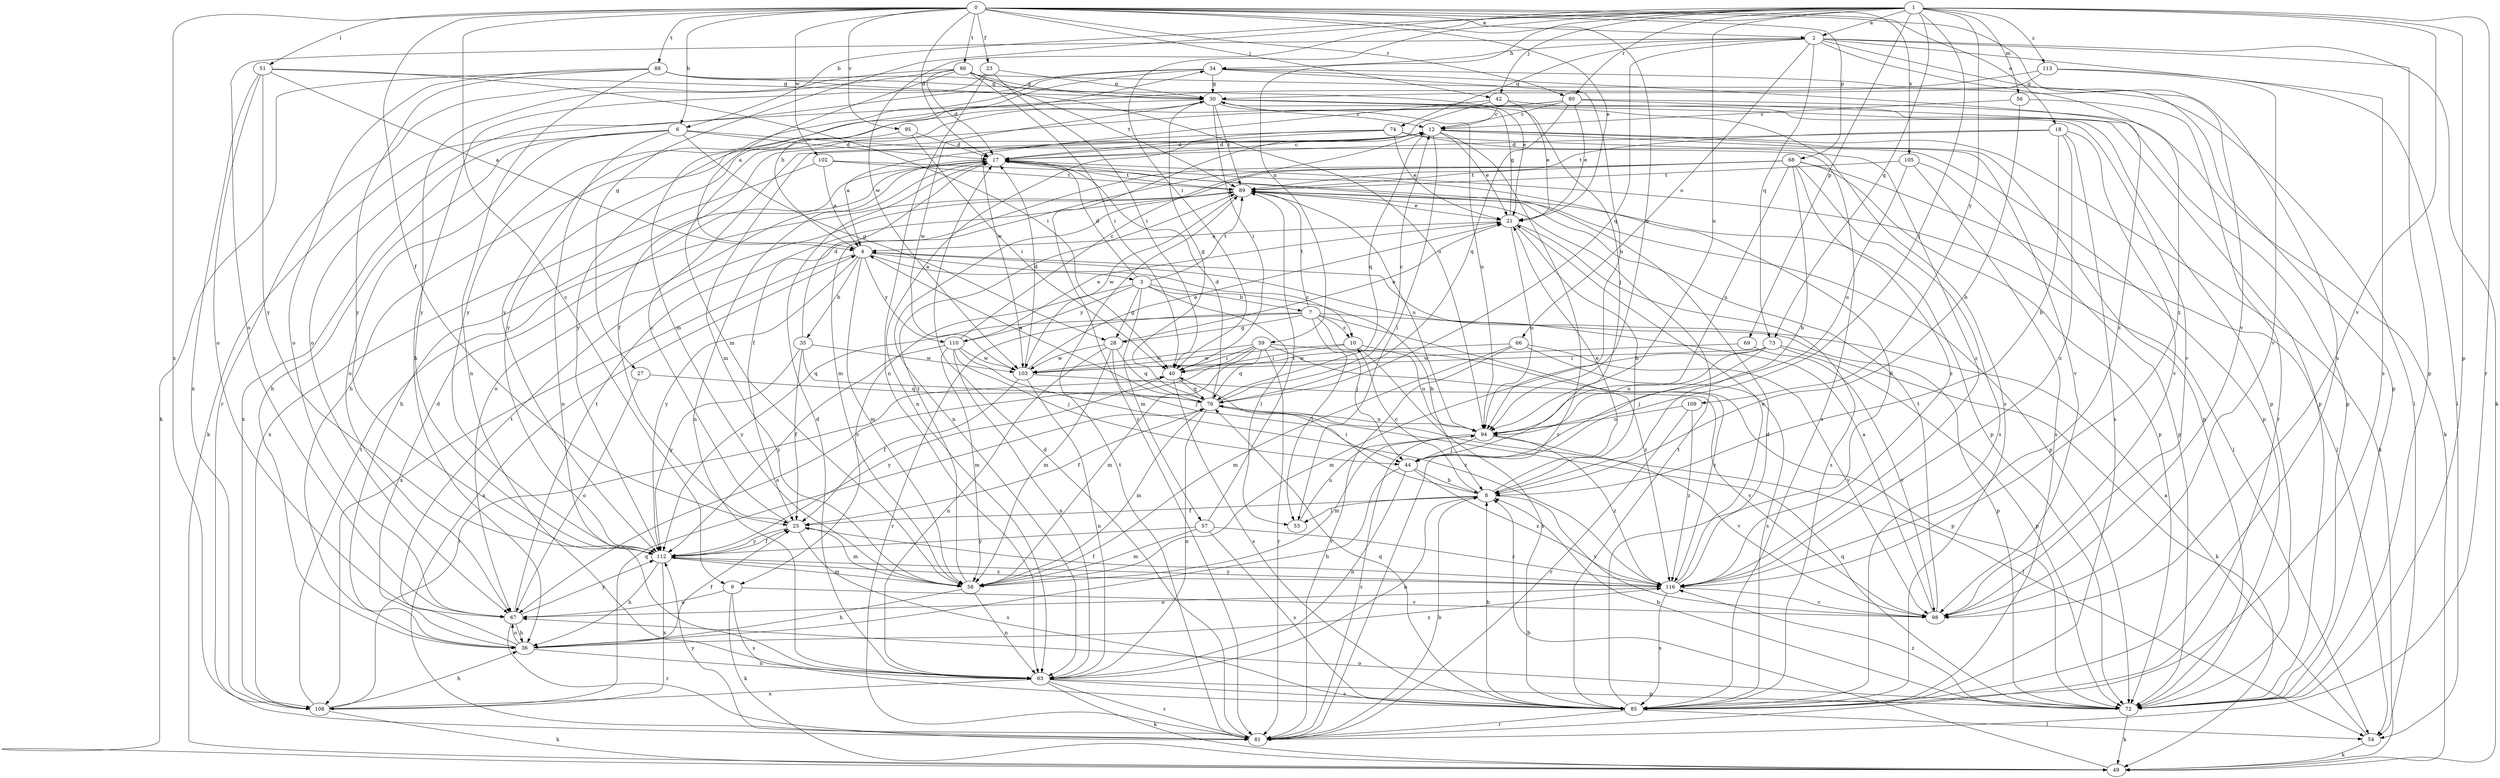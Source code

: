 strict digraph  {
0;
1;
2;
3;
4;
6;
7;
8;
9;
10;
12;
17;
18;
21;
23;
25;
27;
28;
30;
34;
35;
36;
40;
42;
44;
49;
51;
53;
54;
56;
57;
58;
59;
63;
66;
67;
68;
69;
72;
73;
74;
76;
80;
81;
85;
86;
88;
89;
94;
95;
98;
102;
103;
105;
108;
109;
110;
112;
113;
116;
0 -> 2  [label=a];
0 -> 6  [label=b];
0 -> 9  [label=c];
0 -> 17  [label=d];
0 -> 18  [label=e];
0 -> 21  [label=e];
0 -> 23  [label=f];
0 -> 25  [label=f];
0 -> 42  [label=j];
0 -> 51  [label=l];
0 -> 68  [label=p];
0 -> 80  [label=r];
0 -> 85  [label=s];
0 -> 86  [label=t];
0 -> 88  [label=t];
0 -> 94  [label=u];
0 -> 95  [label=v];
0 -> 102  [label=w];
0 -> 105  [label=x];
0 -> 108  [label=x];
1 -> 2  [label=a];
1 -> 6  [label=b];
1 -> 27  [label=g];
1 -> 40  [label=i];
1 -> 42  [label=j];
1 -> 44  [label=j];
1 -> 56  [label=m];
1 -> 59  [label=n];
1 -> 69  [label=p];
1 -> 72  [label=p];
1 -> 73  [label=q];
1 -> 80  [label=r];
1 -> 81  [label=r];
1 -> 94  [label=u];
1 -> 98  [label=v];
1 -> 103  [label=w];
1 -> 109  [label=y];
1 -> 113  [label=z];
2 -> 34  [label=h];
2 -> 49  [label=k];
2 -> 66  [label=o];
2 -> 67  [label=o];
2 -> 72  [label=p];
2 -> 73  [label=q];
2 -> 74  [label=q];
2 -> 76  [label=q];
2 -> 85  [label=s];
2 -> 98  [label=v];
2 -> 116  [label=z];
3 -> 7  [label=b];
3 -> 8  [label=b];
3 -> 9  [label=c];
3 -> 17  [label=d];
3 -> 28  [label=g];
3 -> 53  [label=l];
3 -> 57  [label=m];
3 -> 89  [label=t];
3 -> 110  [label=y];
4 -> 3  [label=a];
4 -> 10  [label=c];
4 -> 34  [label=h];
4 -> 35  [label=h];
4 -> 58  [label=m];
4 -> 108  [label=x];
4 -> 110  [label=y];
4 -> 112  [label=y];
6 -> 17  [label=d];
6 -> 28  [label=g];
6 -> 36  [label=h];
6 -> 63  [label=n];
6 -> 67  [label=o];
6 -> 85  [label=s];
6 -> 108  [label=x];
7 -> 10  [label=c];
7 -> 28  [label=g];
7 -> 44  [label=j];
7 -> 53  [label=l];
7 -> 72  [label=p];
7 -> 81  [label=r];
7 -> 89  [label=t];
7 -> 112  [label=y];
7 -> 116  [label=z];
8 -> 10  [label=c];
8 -> 21  [label=e];
8 -> 25  [label=f];
8 -> 40  [label=i];
8 -> 53  [label=l];
8 -> 98  [label=v];
9 -> 49  [label=k];
9 -> 67  [label=o];
9 -> 85  [label=s];
9 -> 98  [label=v];
10 -> 40  [label=i];
10 -> 85  [label=s];
10 -> 94  [label=u];
10 -> 103  [label=w];
12 -> 17  [label=d];
12 -> 21  [label=e];
12 -> 25  [label=f];
12 -> 49  [label=k];
12 -> 53  [label=l];
12 -> 58  [label=m];
12 -> 72  [label=p];
12 -> 76  [label=q];
12 -> 81  [label=r];
12 -> 98  [label=v];
17 -> 12  [label=c];
17 -> 36  [label=h];
17 -> 54  [label=l];
17 -> 63  [label=n];
17 -> 67  [label=o];
17 -> 89  [label=t];
18 -> 8  [label=b];
18 -> 17  [label=d];
18 -> 85  [label=s];
18 -> 89  [label=t];
18 -> 98  [label=v];
18 -> 116  [label=z];
21 -> 4  [label=a];
21 -> 8  [label=b];
21 -> 30  [label=g];
21 -> 85  [label=s];
21 -> 94  [label=u];
23 -> 30  [label=g];
23 -> 36  [label=h];
23 -> 40  [label=i];
23 -> 63  [label=n];
25 -> 12  [label=c];
25 -> 58  [label=m];
25 -> 85  [label=s];
25 -> 112  [label=y];
27 -> 67  [label=o];
27 -> 76  [label=q];
28 -> 21  [label=e];
28 -> 44  [label=j];
28 -> 58  [label=m];
28 -> 63  [label=n];
28 -> 76  [label=q];
28 -> 103  [label=w];
30 -> 12  [label=c];
30 -> 40  [label=i];
30 -> 44  [label=j];
30 -> 49  [label=k];
30 -> 72  [label=p];
30 -> 85  [label=s];
30 -> 89  [label=t];
30 -> 94  [label=u];
30 -> 98  [label=v];
30 -> 103  [label=w];
30 -> 112  [label=y];
34 -> 30  [label=g];
34 -> 54  [label=l];
34 -> 58  [label=m];
34 -> 67  [label=o];
34 -> 94  [label=u];
34 -> 112  [label=y];
34 -> 116  [label=z];
35 -> 17  [label=d];
35 -> 25  [label=f];
35 -> 76  [label=q];
35 -> 103  [label=w];
35 -> 112  [label=y];
36 -> 17  [label=d];
36 -> 25  [label=f];
36 -> 63  [label=n];
36 -> 67  [label=o];
36 -> 89  [label=t];
36 -> 116  [label=z];
40 -> 76  [label=q];
40 -> 85  [label=s];
40 -> 112  [label=y];
42 -> 12  [label=c];
42 -> 21  [label=e];
42 -> 72  [label=p];
42 -> 81  [label=r];
42 -> 103  [label=w];
44 -> 8  [label=b];
44 -> 36  [label=h];
44 -> 63  [label=n];
44 -> 116  [label=z];
49 -> 8  [label=b];
51 -> 4  [label=a];
51 -> 30  [label=g];
51 -> 40  [label=i];
51 -> 67  [label=o];
51 -> 108  [label=x];
51 -> 112  [label=y];
53 -> 94  [label=u];
54 -> 4  [label=a];
54 -> 49  [label=k];
56 -> 8  [label=b];
56 -> 12  [label=c];
56 -> 81  [label=r];
57 -> 58  [label=m];
57 -> 85  [label=s];
57 -> 89  [label=t];
57 -> 112  [label=y];
57 -> 116  [label=z];
58 -> 36  [label=h];
58 -> 63  [label=n];
58 -> 89  [label=t];
59 -> 40  [label=i];
59 -> 58  [label=m];
59 -> 67  [label=o];
59 -> 72  [label=p];
59 -> 76  [label=q];
59 -> 81  [label=r];
59 -> 103  [label=w];
59 -> 116  [label=z];
63 -> 8  [label=b];
63 -> 17  [label=d];
63 -> 49  [label=k];
63 -> 72  [label=p];
63 -> 81  [label=r];
63 -> 85  [label=s];
63 -> 108  [label=x];
66 -> 58  [label=m];
66 -> 81  [label=r];
66 -> 85  [label=s];
66 -> 98  [label=v];
66 -> 103  [label=w];
67 -> 36  [label=h];
67 -> 81  [label=r];
67 -> 89  [label=t];
67 -> 112  [label=y];
68 -> 8  [label=b];
68 -> 25  [label=f];
68 -> 54  [label=l];
68 -> 58  [label=m];
68 -> 63  [label=n];
68 -> 72  [label=p];
68 -> 85  [label=s];
68 -> 89  [label=t];
68 -> 94  [label=u];
68 -> 116  [label=z];
69 -> 98  [label=v];
69 -> 103  [label=w];
72 -> 8  [label=b];
72 -> 49  [label=k];
72 -> 67  [label=o];
72 -> 76  [label=q];
72 -> 116  [label=z];
73 -> 40  [label=i];
73 -> 44  [label=j];
73 -> 49  [label=k];
73 -> 58  [label=m];
73 -> 72  [label=p];
73 -> 94  [label=u];
74 -> 4  [label=a];
74 -> 17  [label=d];
74 -> 21  [label=e];
74 -> 63  [label=n];
74 -> 72  [label=p];
74 -> 116  [label=z];
76 -> 4  [label=a];
76 -> 12  [label=c];
76 -> 17  [label=d];
76 -> 25  [label=f];
76 -> 30  [label=g];
76 -> 54  [label=l];
76 -> 58  [label=m];
76 -> 63  [label=n];
76 -> 94  [label=u];
80 -> 12  [label=c];
80 -> 21  [label=e];
80 -> 49  [label=k];
80 -> 58  [label=m];
80 -> 72  [label=p];
80 -> 76  [label=q];
80 -> 112  [label=y];
81 -> 4  [label=a];
81 -> 8  [label=b];
81 -> 17  [label=d];
81 -> 89  [label=t];
81 -> 112  [label=y];
85 -> 8  [label=b];
85 -> 17  [label=d];
85 -> 54  [label=l];
85 -> 76  [label=q];
85 -> 81  [label=r];
85 -> 89  [label=t];
86 -> 4  [label=a];
86 -> 17  [label=d];
86 -> 30  [label=g];
86 -> 40  [label=i];
86 -> 72  [label=p];
86 -> 81  [label=r];
86 -> 89  [label=t];
86 -> 112  [label=y];
88 -> 21  [label=e];
88 -> 30  [label=g];
88 -> 49  [label=k];
88 -> 63  [label=n];
88 -> 67  [label=o];
88 -> 94  [label=u];
88 -> 112  [label=y];
89 -> 21  [label=e];
89 -> 72  [label=p];
89 -> 94  [label=u];
89 -> 103  [label=w];
94 -> 44  [label=j];
94 -> 58  [label=m];
94 -> 81  [label=r];
94 -> 98  [label=v];
94 -> 116  [label=z];
95 -> 17  [label=d];
95 -> 36  [label=h];
95 -> 40  [label=i];
98 -> 4  [label=a];
98 -> 89  [label=t];
102 -> 4  [label=a];
102 -> 72  [label=p];
102 -> 89  [label=t];
102 -> 108  [label=x];
103 -> 17  [label=d];
103 -> 21  [label=e];
103 -> 25  [label=f];
103 -> 63  [label=n];
103 -> 98  [label=v];
105 -> 72  [label=p];
105 -> 85  [label=s];
105 -> 89  [label=t];
105 -> 94  [label=u];
108 -> 36  [label=h];
108 -> 40  [label=i];
108 -> 49  [label=k];
108 -> 76  [label=q];
108 -> 89  [label=t];
109 -> 81  [label=r];
109 -> 94  [label=u];
109 -> 116  [label=z];
110 -> 12  [label=c];
110 -> 21  [label=e];
110 -> 44  [label=j];
110 -> 58  [label=m];
110 -> 63  [label=n];
110 -> 103  [label=w];
110 -> 112  [label=y];
110 -> 116  [label=z];
112 -> 25  [label=f];
112 -> 36  [label=h];
112 -> 58  [label=m];
112 -> 108  [label=x];
112 -> 116  [label=z];
113 -> 30  [label=g];
113 -> 54  [label=l];
113 -> 98  [label=v];
113 -> 112  [label=y];
116 -> 17  [label=d];
116 -> 21  [label=e];
116 -> 25  [label=f];
116 -> 67  [label=o];
116 -> 85  [label=s];
116 -> 98  [label=v];
116 -> 112  [label=y];
}
